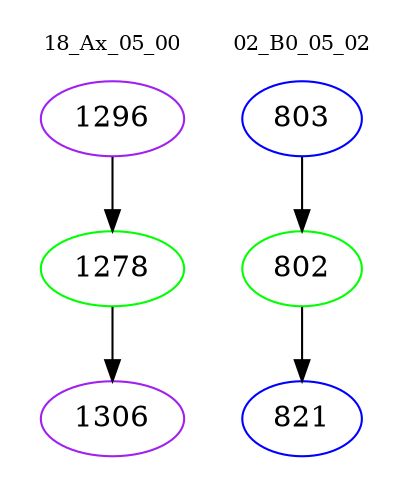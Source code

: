 digraph{
subgraph cluster_0 {
color = white
label = "18_Ax_05_00";
fontsize=10;
T0_1296 [label="1296", color="purple"]
T0_1296 -> T0_1278 [color="black"]
T0_1278 [label="1278", color="green"]
T0_1278 -> T0_1306 [color="black"]
T0_1306 [label="1306", color="purple"]
}
subgraph cluster_1 {
color = white
label = "02_B0_05_02";
fontsize=10;
T1_803 [label="803", color="blue"]
T1_803 -> T1_802 [color="black"]
T1_802 [label="802", color="green"]
T1_802 -> T1_821 [color="black"]
T1_821 [label="821", color="blue"]
}
}
